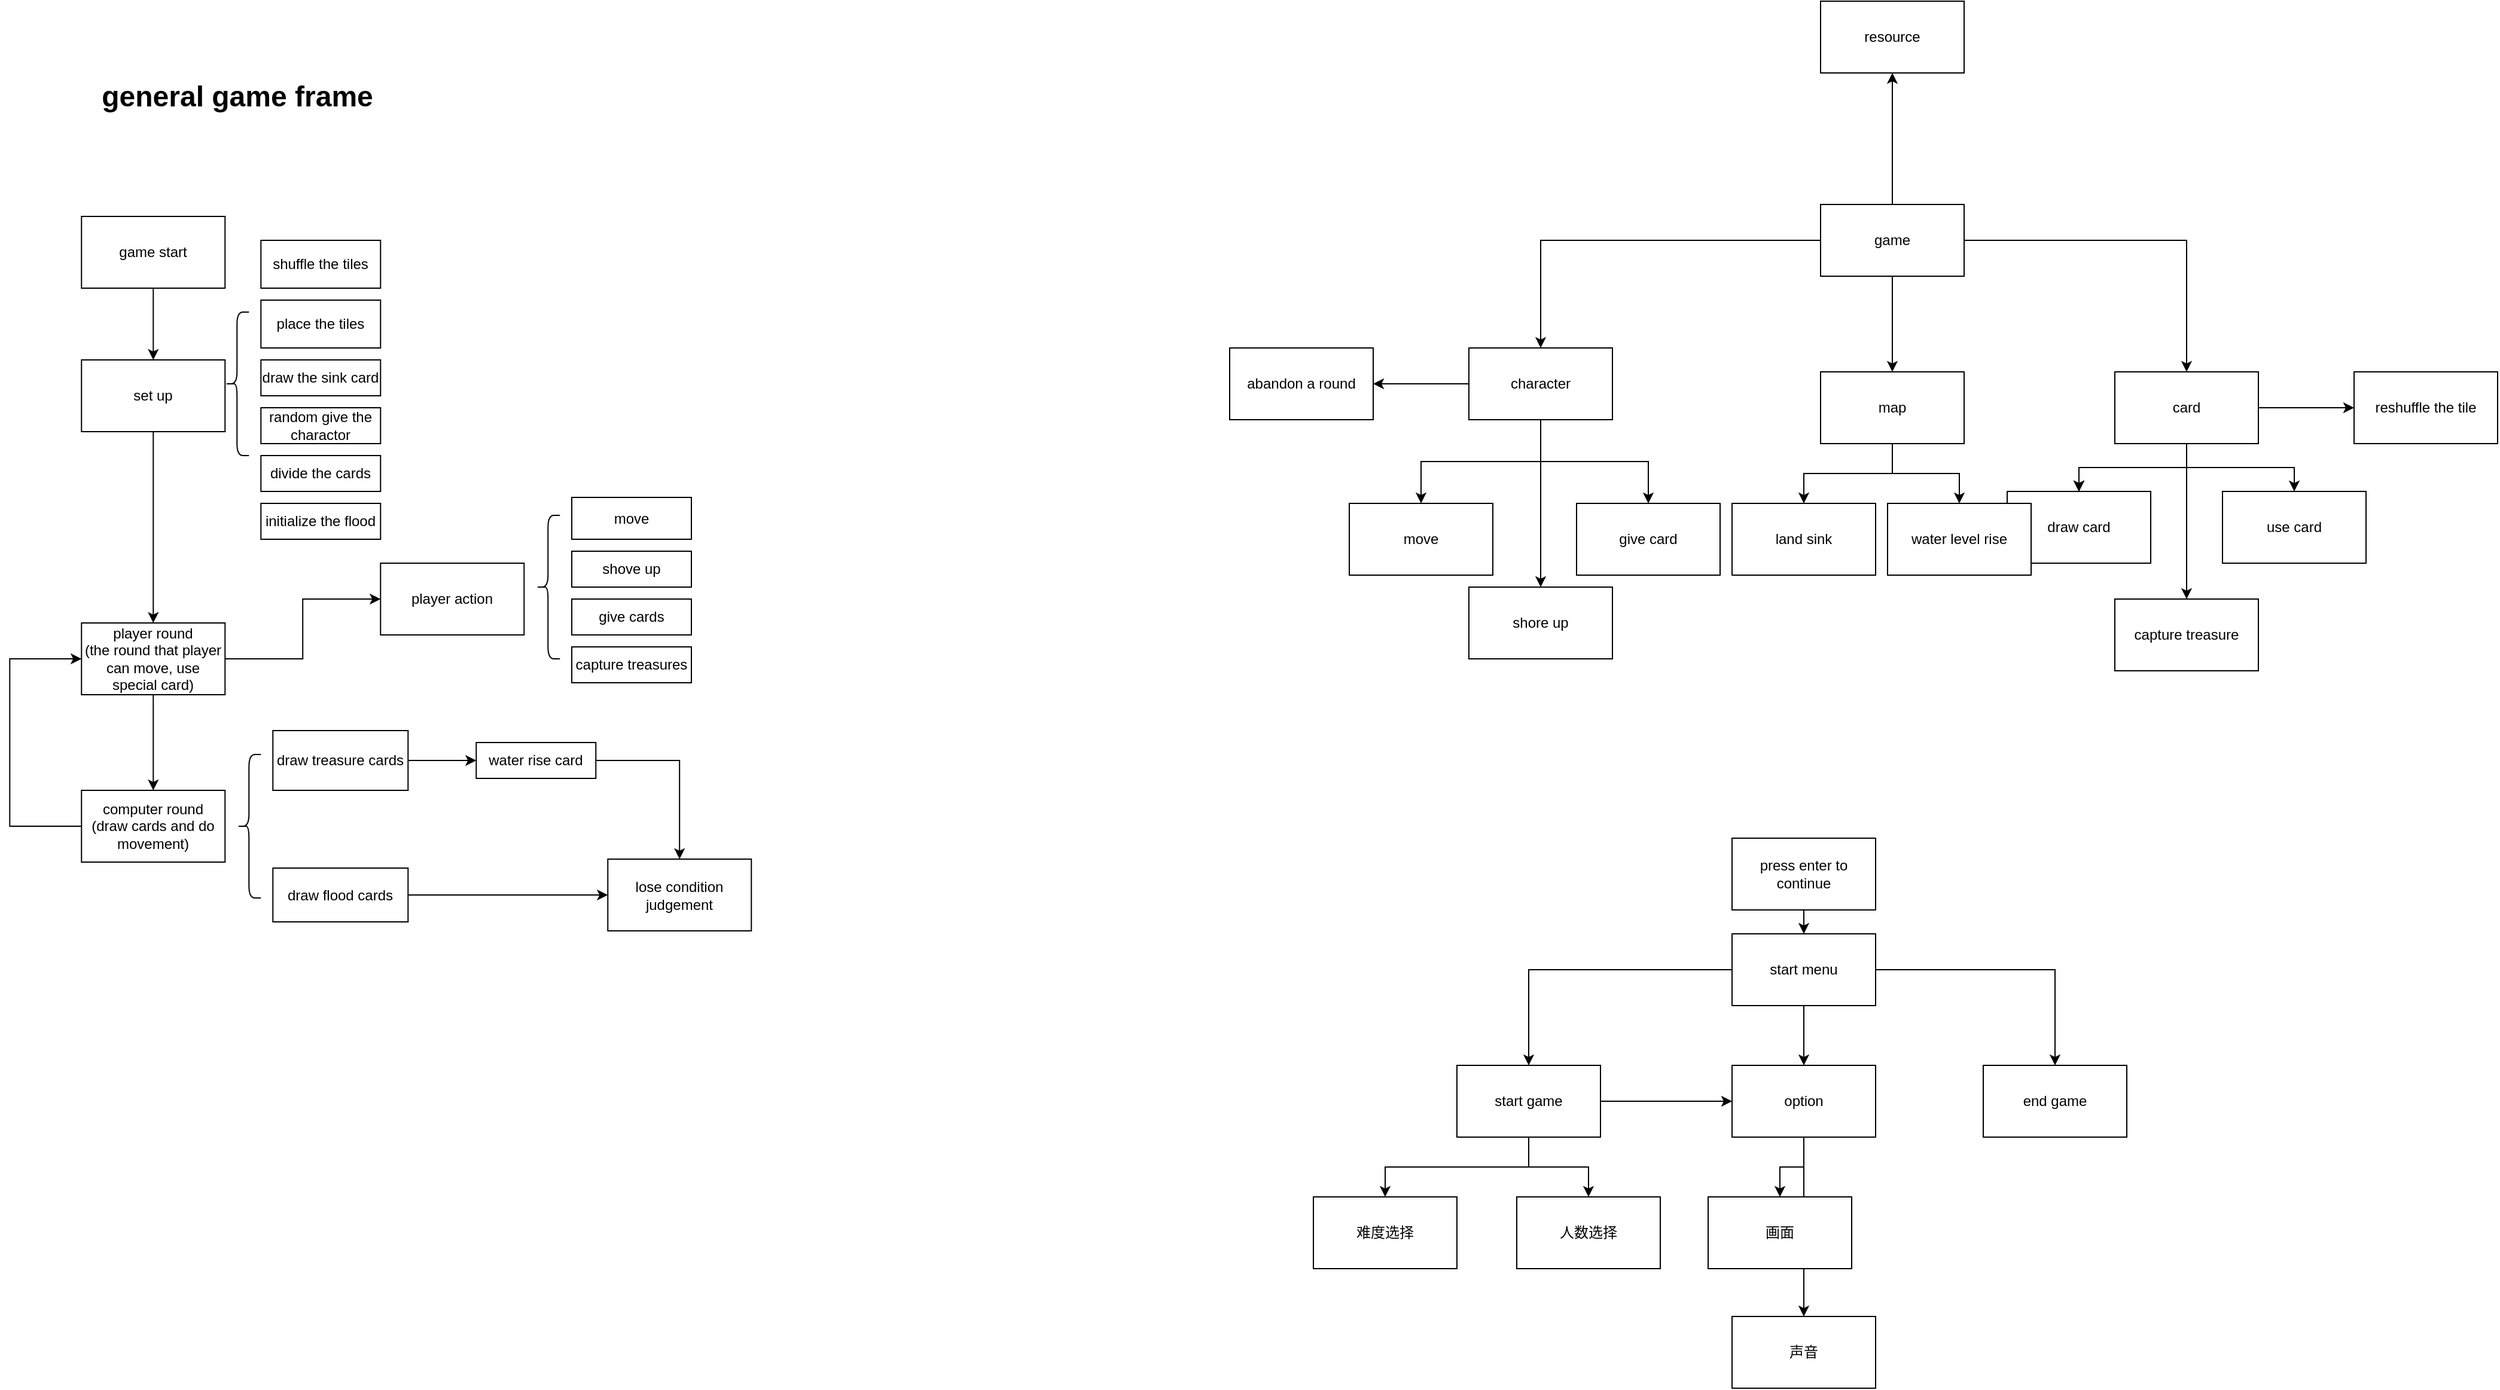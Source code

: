 <mxfile version="26.1.0">
  <diagram name="第 1 页" id="hJObz6MQkuNjEbWugFrw">
    <mxGraphModel dx="3207" dy="2239" grid="1" gridSize="10" guides="1" tooltips="1" connect="1" arrows="1" fold="1" page="1" pageScale="1" pageWidth="827" pageHeight="1169" math="0" shadow="0">
      <root>
        <mxCell id="0" />
        <mxCell id="1" parent="0" />
        <mxCell id="VjPRYB1g1QLdpqp4aKT3-3" value="" style="edgeStyle=orthogonalEdgeStyle;rounded=0;orthogonalLoop=1;jettySize=auto;html=1;" parent="1" source="VjPRYB1g1QLdpqp4aKT3-1" target="VjPRYB1g1QLdpqp4aKT3-2" edge="1">
          <mxGeometry relative="1" as="geometry" />
        </mxCell>
        <mxCell id="VjPRYB1g1QLdpqp4aKT3-5" value="" style="edgeStyle=orthogonalEdgeStyle;rounded=0;orthogonalLoop=1;jettySize=auto;html=1;" parent="1" source="VjPRYB1g1QLdpqp4aKT3-1" target="VjPRYB1g1QLdpqp4aKT3-4" edge="1">
          <mxGeometry relative="1" as="geometry" />
        </mxCell>
        <mxCell id="VjPRYB1g1QLdpqp4aKT3-7" value="" style="edgeStyle=orthogonalEdgeStyle;rounded=0;orthogonalLoop=1;jettySize=auto;html=1;" parent="1" source="VjPRYB1g1QLdpqp4aKT3-1" target="VjPRYB1g1QLdpqp4aKT3-6" edge="1">
          <mxGeometry relative="1" as="geometry" />
        </mxCell>
        <mxCell id="VjPRYB1g1QLdpqp4aKT3-9" value="" style="edgeStyle=orthogonalEdgeStyle;rounded=0;orthogonalLoop=1;jettySize=auto;html=1;" parent="1" source="VjPRYB1g1QLdpqp4aKT3-1" target="VjPRYB1g1QLdpqp4aKT3-8" edge="1">
          <mxGeometry relative="1" as="geometry" />
        </mxCell>
        <mxCell id="VjPRYB1g1QLdpqp4aKT3-1" value="game" style="rounded=0;whiteSpace=wrap;html=1;" parent="1" vertex="1">
          <mxGeometry x="354" y="90" width="120" height="60" as="geometry" />
        </mxCell>
        <mxCell id="VjPRYB1g1QLdpqp4aKT3-20" value="" style="edgeStyle=orthogonalEdgeStyle;rounded=0;orthogonalLoop=1;jettySize=auto;html=1;" parent="1" source="VjPRYB1g1QLdpqp4aKT3-2" target="VjPRYB1g1QLdpqp4aKT3-19" edge="1">
          <mxGeometry relative="1" as="geometry" />
        </mxCell>
        <mxCell id="VjPRYB1g1QLdpqp4aKT3-37" style="edgeStyle=orthogonalEdgeStyle;rounded=0;orthogonalLoop=1;jettySize=auto;html=1;" parent="1" source="VjPRYB1g1QLdpqp4aKT3-2" target="VjPRYB1g1QLdpqp4aKT3-36" edge="1">
          <mxGeometry relative="1" as="geometry" />
        </mxCell>
        <mxCell id="VjPRYB1g1QLdpqp4aKT3-2" value="map" style="rounded=0;whiteSpace=wrap;html=1;" parent="1" vertex="1">
          <mxGeometry x="354" y="230" width="120" height="60" as="geometry" />
        </mxCell>
        <mxCell id="VjPRYB1g1QLdpqp4aKT3-11" value="" style="edgeStyle=orthogonalEdgeStyle;rounded=0;orthogonalLoop=1;jettySize=auto;html=1;" parent="1" source="VjPRYB1g1QLdpqp4aKT3-4" target="VjPRYB1g1QLdpqp4aKT3-10" edge="1">
          <mxGeometry relative="1" as="geometry" />
        </mxCell>
        <mxCell id="VjPRYB1g1QLdpqp4aKT3-22" style="edgeStyle=orthogonalEdgeStyle;rounded=0;orthogonalLoop=1;jettySize=auto;html=1;" parent="1" source="VjPRYB1g1QLdpqp4aKT3-4" target="VjPRYB1g1QLdpqp4aKT3-21" edge="1">
          <mxGeometry relative="1" as="geometry" />
        </mxCell>
        <mxCell id="VjPRYB1g1QLdpqp4aKT3-24" style="edgeStyle=orthogonalEdgeStyle;rounded=0;orthogonalLoop=1;jettySize=auto;html=1;" parent="1" source="VjPRYB1g1QLdpqp4aKT3-4" target="VjPRYB1g1QLdpqp4aKT3-23" edge="1">
          <mxGeometry relative="1" as="geometry" />
        </mxCell>
        <mxCell id="VjPRYB1g1QLdpqp4aKT3-26" value="" style="edgeStyle=orthogonalEdgeStyle;rounded=0;orthogonalLoop=1;jettySize=auto;html=1;" parent="1" source="VjPRYB1g1QLdpqp4aKT3-4" target="VjPRYB1g1QLdpqp4aKT3-25" edge="1">
          <mxGeometry relative="1" as="geometry" />
        </mxCell>
        <mxCell id="VjPRYB1g1QLdpqp4aKT3-4" value="character" style="rounded=0;whiteSpace=wrap;html=1;" parent="1" vertex="1">
          <mxGeometry x="60" y="210" width="120" height="60" as="geometry" />
        </mxCell>
        <mxCell id="VjPRYB1g1QLdpqp4aKT3-13" value="" style="edgeStyle=orthogonalEdgeStyle;rounded=0;orthogonalLoop=1;jettySize=auto;html=1;" parent="1" source="VjPRYB1g1QLdpqp4aKT3-6" target="VjPRYB1g1QLdpqp4aKT3-12" edge="1">
          <mxGeometry relative="1" as="geometry" />
        </mxCell>
        <mxCell id="VjPRYB1g1QLdpqp4aKT3-14" value="" style="edgeStyle=orthogonalEdgeStyle;rounded=0;orthogonalLoop=1;jettySize=auto;html=1;" parent="1" source="VjPRYB1g1QLdpqp4aKT3-6" target="VjPRYB1g1QLdpqp4aKT3-12" edge="1">
          <mxGeometry relative="1" as="geometry" />
        </mxCell>
        <mxCell id="VjPRYB1g1QLdpqp4aKT3-16" value="" style="edgeStyle=orthogonalEdgeStyle;rounded=0;orthogonalLoop=1;jettySize=auto;html=1;" parent="1" source="VjPRYB1g1QLdpqp4aKT3-6" target="VjPRYB1g1QLdpqp4aKT3-12" edge="1">
          <mxGeometry relative="1" as="geometry" />
        </mxCell>
        <mxCell id="VjPRYB1g1QLdpqp4aKT3-18" style="edgeStyle=orthogonalEdgeStyle;rounded=0;orthogonalLoop=1;jettySize=auto;html=1;" parent="1" source="VjPRYB1g1QLdpqp4aKT3-6" target="VjPRYB1g1QLdpqp4aKT3-17" edge="1">
          <mxGeometry relative="1" as="geometry" />
        </mxCell>
        <mxCell id="VjPRYB1g1QLdpqp4aKT3-28" value="" style="edgeStyle=orthogonalEdgeStyle;rounded=0;orthogonalLoop=1;jettySize=auto;html=1;" parent="1" source="VjPRYB1g1QLdpqp4aKT3-6" target="VjPRYB1g1QLdpqp4aKT3-27" edge="1">
          <mxGeometry relative="1" as="geometry" />
        </mxCell>
        <mxCell id="VjPRYB1g1QLdpqp4aKT3-31" style="edgeStyle=orthogonalEdgeStyle;rounded=0;orthogonalLoop=1;jettySize=auto;html=1;" parent="1" source="VjPRYB1g1QLdpqp4aKT3-6" target="VjPRYB1g1QLdpqp4aKT3-30" edge="1">
          <mxGeometry relative="1" as="geometry" />
        </mxCell>
        <mxCell id="VjPRYB1g1QLdpqp4aKT3-6" value="card" style="whiteSpace=wrap;html=1;rounded=0;" parent="1" vertex="1">
          <mxGeometry x="600" y="230" width="120" height="60" as="geometry" />
        </mxCell>
        <mxCell id="VjPRYB1g1QLdpqp4aKT3-8" value="resource" style="whiteSpace=wrap;html=1;rounded=0;" parent="1" vertex="1">
          <mxGeometry x="354" y="-80" width="120" height="60" as="geometry" />
        </mxCell>
        <mxCell id="VjPRYB1g1QLdpqp4aKT3-10" value="move" style="whiteSpace=wrap;html=1;rounded=0;" parent="1" vertex="1">
          <mxGeometry x="-40" y="340" width="120" height="60" as="geometry" />
        </mxCell>
        <mxCell id="VjPRYB1g1QLdpqp4aKT3-12" value="draw card" style="whiteSpace=wrap;html=1;rounded=0;" parent="1" vertex="1">
          <mxGeometry x="510" y="330" width="120" height="60" as="geometry" />
        </mxCell>
        <mxCell id="VjPRYB1g1QLdpqp4aKT3-17" value="use card" style="rounded=0;whiteSpace=wrap;html=1;" parent="1" vertex="1">
          <mxGeometry x="690" y="330" width="120" height="60" as="geometry" />
        </mxCell>
        <mxCell id="VjPRYB1g1QLdpqp4aKT3-19" value="land sink" style="whiteSpace=wrap;html=1;rounded=0;" parent="1" vertex="1">
          <mxGeometry x="280" y="340" width="120" height="60" as="geometry" />
        </mxCell>
        <mxCell id="VjPRYB1g1QLdpqp4aKT3-21" value="shore up" style="rounded=0;whiteSpace=wrap;html=1;" parent="1" vertex="1">
          <mxGeometry x="60" y="410" width="120" height="60" as="geometry" />
        </mxCell>
        <mxCell id="VjPRYB1g1QLdpqp4aKT3-23" value="give card" style="rounded=0;whiteSpace=wrap;html=1;" parent="1" vertex="1">
          <mxGeometry x="150" y="340" width="120" height="60" as="geometry" />
        </mxCell>
        <mxCell id="VjPRYB1g1QLdpqp4aKT3-25" value="abandon a round" style="whiteSpace=wrap;html=1;rounded=0;" parent="1" vertex="1">
          <mxGeometry x="-140" y="210" width="120" height="60" as="geometry" />
        </mxCell>
        <mxCell id="VjPRYB1g1QLdpqp4aKT3-27" value="reshuffle the tile" style="whiteSpace=wrap;html=1;rounded=0;" parent="1" vertex="1">
          <mxGeometry x="800" y="230" width="120" height="60" as="geometry" />
        </mxCell>
        <mxCell id="VjPRYB1g1QLdpqp4aKT3-30" value="capture treasure" style="rounded=0;whiteSpace=wrap;html=1;" parent="1" vertex="1">
          <mxGeometry x="600" y="420" width="120" height="60" as="geometry" />
        </mxCell>
        <mxCell id="VjPRYB1g1QLdpqp4aKT3-36" value="water level rise" style="rounded=0;whiteSpace=wrap;html=1;" parent="1" vertex="1">
          <mxGeometry x="410" y="340" width="120" height="60" as="geometry" />
        </mxCell>
        <mxCell id="eDjvxQ4qI4vpgXlW1Nu9-4" value="" style="edgeStyle=orthogonalEdgeStyle;rounded=0;orthogonalLoop=1;jettySize=auto;html=1;" parent="1" source="eDjvxQ4qI4vpgXlW1Nu9-2" target="eDjvxQ4qI4vpgXlW1Nu9-3" edge="1">
          <mxGeometry relative="1" as="geometry" />
        </mxCell>
        <mxCell id="eDjvxQ4qI4vpgXlW1Nu9-6" value="" style="edgeStyle=orthogonalEdgeStyle;rounded=0;orthogonalLoop=1;jettySize=auto;html=1;" parent="1" source="eDjvxQ4qI4vpgXlW1Nu9-2" target="eDjvxQ4qI4vpgXlW1Nu9-5" edge="1">
          <mxGeometry relative="1" as="geometry" />
        </mxCell>
        <mxCell id="eDjvxQ4qI4vpgXlW1Nu9-8" value="" style="edgeStyle=orthogonalEdgeStyle;rounded=0;orthogonalLoop=1;jettySize=auto;html=1;" parent="1" source="eDjvxQ4qI4vpgXlW1Nu9-2" target="eDjvxQ4qI4vpgXlW1Nu9-7" edge="1">
          <mxGeometry relative="1" as="geometry" />
        </mxCell>
        <mxCell id="eDjvxQ4qI4vpgXlW1Nu9-2" value="start menu" style="rounded=0;whiteSpace=wrap;html=1;" parent="1" vertex="1">
          <mxGeometry x="280" y="700" width="120" height="60" as="geometry" />
        </mxCell>
        <mxCell id="eDjvxQ4qI4vpgXlW1Nu9-10" value="" style="edgeStyle=orthogonalEdgeStyle;rounded=0;orthogonalLoop=1;jettySize=auto;html=1;" parent="1" source="eDjvxQ4qI4vpgXlW1Nu9-3" target="eDjvxQ4qI4vpgXlW1Nu9-9" edge="1">
          <mxGeometry relative="1" as="geometry" />
        </mxCell>
        <mxCell id="eDjvxQ4qI4vpgXlW1Nu9-12" value="" style="edgeStyle=orthogonalEdgeStyle;rounded=0;orthogonalLoop=1;jettySize=auto;html=1;" parent="1" source="eDjvxQ4qI4vpgXlW1Nu9-3" target="eDjvxQ4qI4vpgXlW1Nu9-5" edge="1">
          <mxGeometry relative="1" as="geometry" />
        </mxCell>
        <mxCell id="eDjvxQ4qI4vpgXlW1Nu9-14" value="" style="edgeStyle=orthogonalEdgeStyle;rounded=0;orthogonalLoop=1;jettySize=auto;html=1;" parent="1" source="eDjvxQ4qI4vpgXlW1Nu9-3" target="eDjvxQ4qI4vpgXlW1Nu9-13" edge="1">
          <mxGeometry relative="1" as="geometry" />
        </mxCell>
        <mxCell id="eDjvxQ4qI4vpgXlW1Nu9-3" value="start game" style="whiteSpace=wrap;html=1;rounded=0;" parent="1" vertex="1">
          <mxGeometry x="50" y="810" width="120" height="60" as="geometry" />
        </mxCell>
        <mxCell id="eDjvxQ4qI4vpgXlW1Nu9-16" value="" style="edgeStyle=orthogonalEdgeStyle;rounded=0;orthogonalLoop=1;jettySize=auto;html=1;" parent="1" source="eDjvxQ4qI4vpgXlW1Nu9-5" target="eDjvxQ4qI4vpgXlW1Nu9-15" edge="1">
          <mxGeometry relative="1" as="geometry" />
        </mxCell>
        <mxCell id="eDjvxQ4qI4vpgXlW1Nu9-18" style="edgeStyle=orthogonalEdgeStyle;rounded=0;orthogonalLoop=1;jettySize=auto;html=1;" parent="1" source="eDjvxQ4qI4vpgXlW1Nu9-5" target="eDjvxQ4qI4vpgXlW1Nu9-17" edge="1">
          <mxGeometry relative="1" as="geometry" />
        </mxCell>
        <mxCell id="eDjvxQ4qI4vpgXlW1Nu9-5" value="option" style="whiteSpace=wrap;html=1;rounded=0;" parent="1" vertex="1">
          <mxGeometry x="280" y="810" width="120" height="60" as="geometry" />
        </mxCell>
        <mxCell id="eDjvxQ4qI4vpgXlW1Nu9-7" value="end game" style="whiteSpace=wrap;html=1;rounded=0;" parent="1" vertex="1">
          <mxGeometry x="490" y="810" width="120" height="60" as="geometry" />
        </mxCell>
        <mxCell id="eDjvxQ4qI4vpgXlW1Nu9-9" value="难度选择" style="whiteSpace=wrap;html=1;rounded=0;" parent="1" vertex="1">
          <mxGeometry x="-70" y="920" width="120" height="60" as="geometry" />
        </mxCell>
        <mxCell id="eDjvxQ4qI4vpgXlW1Nu9-13" value="人数选择" style="whiteSpace=wrap;html=1;rounded=0;" parent="1" vertex="1">
          <mxGeometry x="100" y="920" width="120" height="60" as="geometry" />
        </mxCell>
        <mxCell id="eDjvxQ4qI4vpgXlW1Nu9-15" value="画面" style="whiteSpace=wrap;html=1;rounded=0;" parent="1" vertex="1">
          <mxGeometry x="260" y="920" width="120" height="60" as="geometry" />
        </mxCell>
        <mxCell id="eDjvxQ4qI4vpgXlW1Nu9-17" value="声音" style="rounded=0;whiteSpace=wrap;html=1;" parent="1" vertex="1">
          <mxGeometry x="280" y="1020" width="120" height="60" as="geometry" />
        </mxCell>
        <mxCell id="eDjvxQ4qI4vpgXlW1Nu9-20" style="edgeStyle=orthogonalEdgeStyle;rounded=0;orthogonalLoop=1;jettySize=auto;html=1;" parent="1" source="eDjvxQ4qI4vpgXlW1Nu9-19" target="eDjvxQ4qI4vpgXlW1Nu9-2" edge="1">
          <mxGeometry relative="1" as="geometry" />
        </mxCell>
        <mxCell id="eDjvxQ4qI4vpgXlW1Nu9-19" value="press enter to continue" style="rounded=0;whiteSpace=wrap;html=1;" parent="1" vertex="1">
          <mxGeometry x="280" y="620" width="120" height="60" as="geometry" />
        </mxCell>
        <mxCell id="Dl-SQO9RMqr-6nA1L3A8-8" value="" style="edgeStyle=orthogonalEdgeStyle;rounded=0;orthogonalLoop=1;jettySize=auto;html=1;" parent="1" source="Dl-SQO9RMqr-6nA1L3A8-1" target="Dl-SQO9RMqr-6nA1L3A8-7" edge="1">
          <mxGeometry relative="1" as="geometry" />
        </mxCell>
        <mxCell id="Dl-SQO9RMqr-6nA1L3A8-1" value="game start" style="rounded=0;whiteSpace=wrap;html=1;" parent="1" vertex="1">
          <mxGeometry x="-1099.86" y="100" width="120" height="60" as="geometry" />
        </mxCell>
        <mxCell id="bTGDOJ0MJef6S4-PFqFq-3" value="" style="edgeStyle=orthogonalEdgeStyle;rounded=0;orthogonalLoop=1;jettySize=auto;html=1;" edge="1" parent="1" source="Dl-SQO9RMqr-6nA1L3A8-7" target="bTGDOJ0MJef6S4-PFqFq-2">
          <mxGeometry relative="1" as="geometry" />
        </mxCell>
        <mxCell id="Dl-SQO9RMqr-6nA1L3A8-7" value="set up" style="whiteSpace=wrap;html=1;rounded=0;" parent="1" vertex="1">
          <mxGeometry x="-1099.86" y="220" width="120" height="60" as="geometry" />
        </mxCell>
        <mxCell id="Dl-SQO9RMqr-6nA1L3A8-14" value="shuffle the tiles" style="rounded=0;whiteSpace=wrap;html=1;" parent="1" vertex="1">
          <mxGeometry x="-949.86" y="120" width="100" height="40" as="geometry" />
        </mxCell>
        <mxCell id="Dl-SQO9RMqr-6nA1L3A8-24" value="" style="shape=curlyBracket;whiteSpace=wrap;html=1;rounded=1;labelPosition=left;verticalLabelPosition=middle;align=right;verticalAlign=middle;" parent="1" vertex="1">
          <mxGeometry x="-979.86" y="180" width="20" height="120" as="geometry" />
        </mxCell>
        <mxCell id="Dl-SQO9RMqr-6nA1L3A8-25" value="place the tiles" style="rounded=0;whiteSpace=wrap;html=1;" parent="1" vertex="1">
          <mxGeometry x="-949.86" y="170" width="100" height="40" as="geometry" />
        </mxCell>
        <mxCell id="Dl-SQO9RMqr-6nA1L3A8-26" value="initialize the flood" style="rounded=0;whiteSpace=wrap;html=1;" parent="1" vertex="1">
          <mxGeometry x="-949.86" y="340" width="100" height="30" as="geometry" />
        </mxCell>
        <mxCell id="Dl-SQO9RMqr-6nA1L3A8-27" value="divide the cards" style="rounded=0;whiteSpace=wrap;html=1;" parent="1" vertex="1">
          <mxGeometry x="-949.86" y="300" width="100" height="30" as="geometry" />
        </mxCell>
        <mxCell id="Dl-SQO9RMqr-6nA1L3A8-28" value="draw the sink card" style="rounded=0;whiteSpace=wrap;html=1;" parent="1" vertex="1">
          <mxGeometry x="-949.86" y="220" width="100" height="30" as="geometry" />
        </mxCell>
        <mxCell id="Dl-SQO9RMqr-6nA1L3A8-30" value="random give the charactor" style="rounded=0;whiteSpace=wrap;html=1;" parent="1" vertex="1">
          <mxGeometry x="-949.86" y="260" width="100" height="30" as="geometry" />
        </mxCell>
        <mxCell id="bTGDOJ0MJef6S4-PFqFq-1" value="lose condition judgement" style="rounded=0;whiteSpace=wrap;html=1;" vertex="1" parent="1">
          <mxGeometry x="-659.86" y="637.5" width="120" height="60" as="geometry" />
        </mxCell>
        <mxCell id="bTGDOJ0MJef6S4-PFqFq-8" value="" style="edgeStyle=orthogonalEdgeStyle;rounded=0;orthogonalLoop=1;jettySize=auto;html=1;" edge="1" parent="1" source="bTGDOJ0MJef6S4-PFqFq-2" target="bTGDOJ0MJef6S4-PFqFq-7">
          <mxGeometry relative="1" as="geometry" />
        </mxCell>
        <mxCell id="bTGDOJ0MJef6S4-PFqFq-10" value="" style="edgeStyle=orthogonalEdgeStyle;rounded=0;orthogonalLoop=1;jettySize=auto;html=1;" edge="1" parent="1" source="bTGDOJ0MJef6S4-PFqFq-2" target="bTGDOJ0MJef6S4-PFqFq-9">
          <mxGeometry relative="1" as="geometry" />
        </mxCell>
        <mxCell id="bTGDOJ0MJef6S4-PFqFq-2" value="player round&lt;div&gt;(the round that player can move, use special card)&lt;/div&gt;" style="whiteSpace=wrap;html=1;rounded=0;" vertex="1" parent="1">
          <mxGeometry x="-1099.86" y="440" width="120" height="60" as="geometry" />
        </mxCell>
        <mxCell id="bTGDOJ0MJef6S4-PFqFq-7" value="player action" style="whiteSpace=wrap;html=1;rounded=0;" vertex="1" parent="1">
          <mxGeometry x="-849.86" y="390" width="120" height="60" as="geometry" />
        </mxCell>
        <mxCell id="bTGDOJ0MJef6S4-PFqFq-22" style="edgeStyle=orthogonalEdgeStyle;rounded=0;orthogonalLoop=1;jettySize=auto;html=1;entryX=0;entryY=0.5;entryDx=0;entryDy=0;" edge="1" parent="1" source="bTGDOJ0MJef6S4-PFqFq-9" target="bTGDOJ0MJef6S4-PFqFq-2">
          <mxGeometry relative="1" as="geometry">
            <Array as="points">
              <mxPoint x="-1159.86" y="610" />
              <mxPoint x="-1159.86" y="470" />
            </Array>
          </mxGeometry>
        </mxCell>
        <mxCell id="bTGDOJ0MJef6S4-PFqFq-9" value="computer round&lt;div&gt;(draw cards and do movement)&lt;/div&gt;" style="whiteSpace=wrap;html=1;rounded=0;" vertex="1" parent="1">
          <mxGeometry x="-1099.86" y="580" width="120" height="60" as="geometry" />
        </mxCell>
        <mxCell id="bTGDOJ0MJef6S4-PFqFq-13" value="" style="shape=curlyBracket;whiteSpace=wrap;html=1;rounded=1;labelPosition=left;verticalLabelPosition=middle;align=right;verticalAlign=middle;" vertex="1" parent="1">
          <mxGeometry x="-969.86" y="550" width="20" height="120" as="geometry" />
        </mxCell>
        <mxCell id="bTGDOJ0MJef6S4-PFqFq-18" style="edgeStyle=orthogonalEdgeStyle;rounded=0;orthogonalLoop=1;jettySize=auto;html=1;" edge="1" parent="1" source="bTGDOJ0MJef6S4-PFqFq-14" target="bTGDOJ0MJef6S4-PFqFq-17">
          <mxGeometry relative="1" as="geometry" />
        </mxCell>
        <mxCell id="bTGDOJ0MJef6S4-PFqFq-14" value="draw treasure cards" style="rounded=0;whiteSpace=wrap;html=1;" vertex="1" parent="1">
          <mxGeometry x="-939.86" y="530" width="113" height="50" as="geometry" />
        </mxCell>
        <mxCell id="bTGDOJ0MJef6S4-PFqFq-16" style="edgeStyle=orthogonalEdgeStyle;rounded=0;orthogonalLoop=1;jettySize=auto;html=1;" edge="1" parent="1" source="bTGDOJ0MJef6S4-PFqFq-15" target="bTGDOJ0MJef6S4-PFqFq-1">
          <mxGeometry relative="1" as="geometry" />
        </mxCell>
        <mxCell id="bTGDOJ0MJef6S4-PFqFq-15" value="draw flood cards" style="rounded=0;whiteSpace=wrap;html=1;" vertex="1" parent="1">
          <mxGeometry x="-939.86" y="645" width="113" height="45" as="geometry" />
        </mxCell>
        <mxCell id="bTGDOJ0MJef6S4-PFqFq-19" style="edgeStyle=orthogonalEdgeStyle;rounded=0;orthogonalLoop=1;jettySize=auto;html=1;" edge="1" parent="1" source="bTGDOJ0MJef6S4-PFqFq-17" target="bTGDOJ0MJef6S4-PFqFq-1">
          <mxGeometry relative="1" as="geometry" />
        </mxCell>
        <mxCell id="bTGDOJ0MJef6S4-PFqFq-17" value="water rise card" style="rounded=0;whiteSpace=wrap;html=1;" vertex="1" parent="1">
          <mxGeometry x="-769.86" y="540" width="100" height="30" as="geometry" />
        </mxCell>
        <mxCell id="bTGDOJ0MJef6S4-PFqFq-23" value="" style="shape=curlyBracket;whiteSpace=wrap;html=1;rounded=1;labelPosition=left;verticalLabelPosition=middle;align=right;verticalAlign=middle;" vertex="1" parent="1">
          <mxGeometry x="-719.86" y="350" width="20" height="120" as="geometry" />
        </mxCell>
        <mxCell id="bTGDOJ0MJef6S4-PFqFq-24" value="move" style="rounded=0;whiteSpace=wrap;html=1;" vertex="1" parent="1">
          <mxGeometry x="-690" y="335" width="100" height="35" as="geometry" />
        </mxCell>
        <mxCell id="bTGDOJ0MJef6S4-PFqFq-25" value="shove up" style="rounded=0;whiteSpace=wrap;html=1;" vertex="1" parent="1">
          <mxGeometry x="-690" y="380" width="100" height="30" as="geometry" />
        </mxCell>
        <mxCell id="bTGDOJ0MJef6S4-PFqFq-26" value="give cards" style="rounded=0;whiteSpace=wrap;html=1;" vertex="1" parent="1">
          <mxGeometry x="-690" y="420" width="100" height="30" as="geometry" />
        </mxCell>
        <mxCell id="bTGDOJ0MJef6S4-PFqFq-27" value="capture treasures" style="rounded=0;whiteSpace=wrap;html=1;" vertex="1" parent="1">
          <mxGeometry x="-690" y="460" width="100" height="30" as="geometry" />
        </mxCell>
        <mxCell id="bTGDOJ0MJef6S4-PFqFq-28" value="general game frame" style="text;strokeColor=none;fillColor=none;html=1;fontSize=24;fontStyle=1;verticalAlign=middle;align=center;" vertex="1" parent="1">
          <mxGeometry x="-1019.86" y="-20" width="100" height="40" as="geometry" />
        </mxCell>
      </root>
    </mxGraphModel>
  </diagram>
</mxfile>
